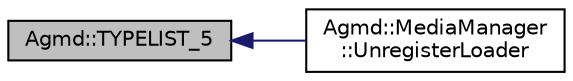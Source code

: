 digraph "Agmd::TYPELIST_5"
{
  edge [fontname="Helvetica",fontsize="10",labelfontname="Helvetica",labelfontsize="10"];
  node [fontname="Helvetica",fontsize="10",shape=record];
  rankdir="LR";
  Node1 [label="Agmd::TYPELIST_5",height=0.2,width=0.4,color="black", fillcolor="grey75", style="filled" fontcolor="black"];
  Node1 -> Node2 [dir="back",color="midnightblue",fontsize="10",style="solid",fontname="Helvetica"];
  Node2 [label="Agmd::MediaManager\l::UnregisterLoader",height=0.2,width=0.4,color="black", fillcolor="white", style="filled",URL="$class_agmd_1_1_media_manager.html#afaeb845bca3c51e343b1c876d8bb2206"];
}
